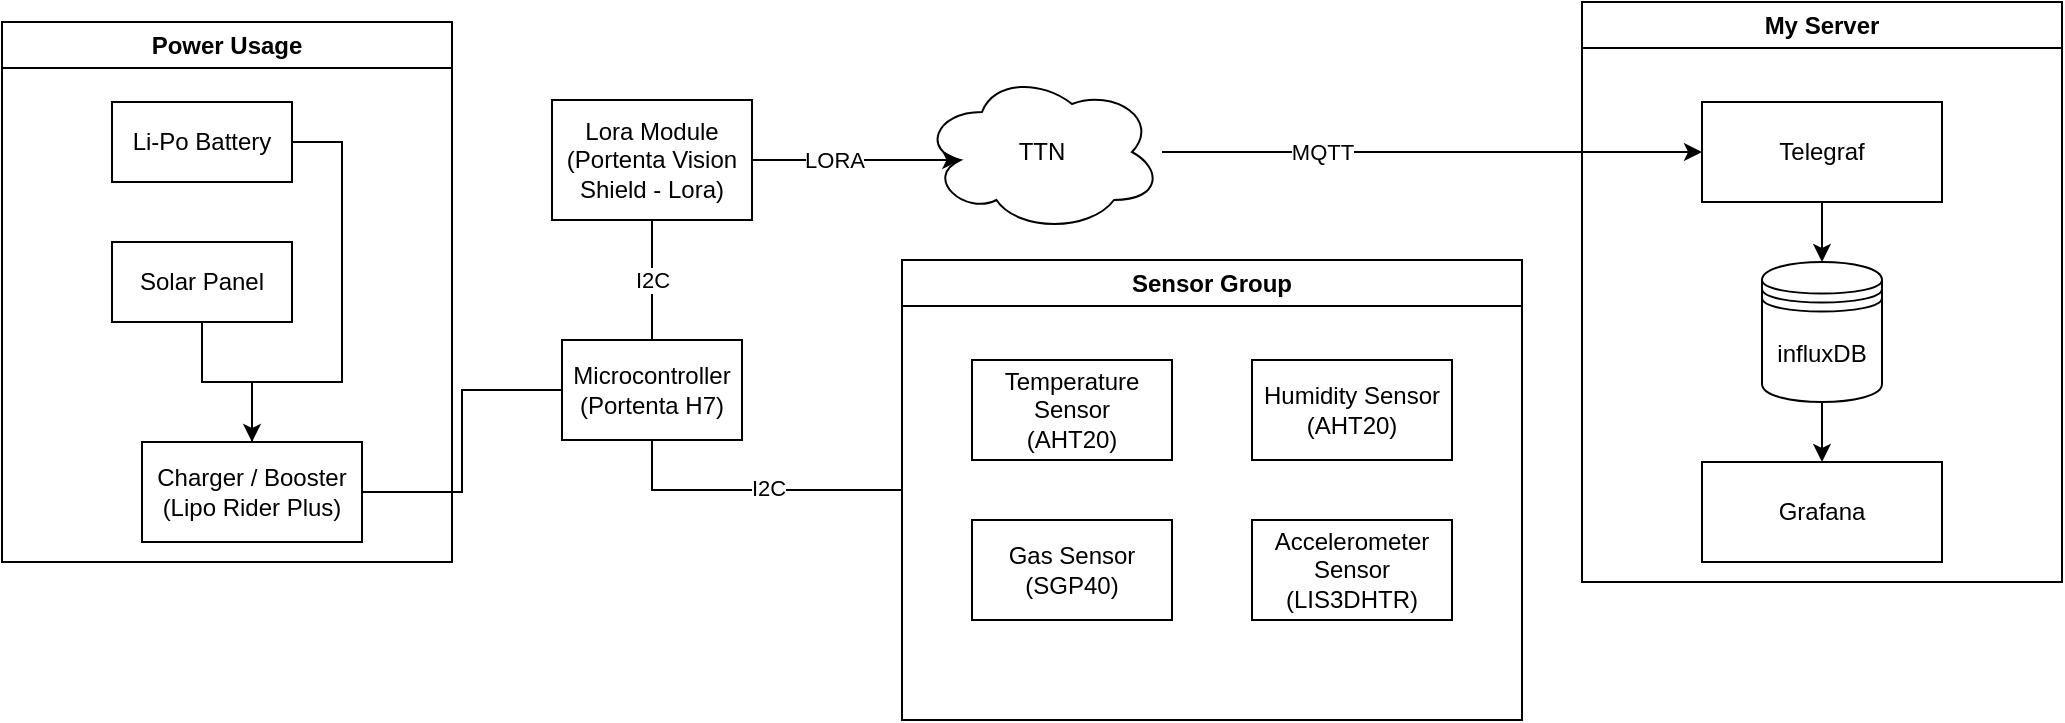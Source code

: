 <mxfile version="26.2.2">
  <diagram name="Página-1" id="B3FKdtHm93B9rexC4VjD">
    <mxGraphModel dx="1412" dy="1994" grid="1" gridSize="10" guides="1" tooltips="1" connect="1" arrows="1" fold="1" page="1" pageScale="1" pageWidth="827" pageHeight="1169" math="0" shadow="0">
      <root>
        <mxCell id="0" />
        <mxCell id="1" parent="0" />
        <mxCell id="ruwKu6qkfZP39pcEH6fN-24" style="edgeStyle=orthogonalEdgeStyle;rounded=0;orthogonalLoop=1;jettySize=auto;html=1;endArrow=none;startFill=0;" parent="1" source="ruwKu6qkfZP39pcEH6fN-1" target="ruwKu6qkfZP39pcEH6fN-23" edge="1">
          <mxGeometry relative="1" as="geometry" />
        </mxCell>
        <mxCell id="ruwKu6qkfZP39pcEH6fN-25" value="I2C" style="edgeLabel;html=1;align=center;verticalAlign=middle;resizable=0;points=[];" parent="ruwKu6qkfZP39pcEH6fN-24" vertex="1" connectable="0">
          <mxGeometry x="0.011" relative="1" as="geometry">
            <mxPoint as="offset" />
          </mxGeometry>
        </mxCell>
        <mxCell id="ruwKu6qkfZP39pcEH6fN-1" value="Microcontroller&lt;div&gt;(Portenta H7)&lt;/div&gt;" style="rounded=0;whiteSpace=wrap;html=1;" parent="1" vertex="1">
          <mxGeometry x="280" y="160" width="90" height="50" as="geometry" />
        </mxCell>
        <mxCell id="ruwKu6qkfZP39pcEH6fN-11" style="edgeStyle=orthogonalEdgeStyle;rounded=0;orthogonalLoop=1;jettySize=auto;html=1;entryX=0.5;entryY=1;entryDx=0;entryDy=0;endArrow=none;startFill=0;exitX=0;exitY=0.5;exitDx=0;exitDy=0;" parent="1" source="VuKC-oQQ4Q0P8t1NDrwS-15" target="ruwKu6qkfZP39pcEH6fN-1" edge="1">
          <mxGeometry relative="1" as="geometry">
            <mxPoint x="460" y="230" as="sourcePoint" />
          </mxGeometry>
        </mxCell>
        <mxCell id="ruwKu6qkfZP39pcEH6fN-12" value="I2C" style="edgeLabel;html=1;align=center;verticalAlign=middle;resizable=0;points=[];" parent="ruwKu6qkfZP39pcEH6fN-11" vertex="1" connectable="0">
          <mxGeometry x="0.225" y="-1" relative="1" as="geometry">
            <mxPoint x="25" as="offset" />
          </mxGeometry>
        </mxCell>
        <mxCell id="ruwKu6qkfZP39pcEH6fN-14" style="edgeStyle=orthogonalEdgeStyle;rounded=0;orthogonalLoop=1;jettySize=auto;html=1;entryX=0;entryY=0.5;entryDx=0;entryDy=0;endArrow=none;startFill=0;" parent="1" source="ruwKu6qkfZP39pcEH6fN-13" target="ruwKu6qkfZP39pcEH6fN-1" edge="1">
          <mxGeometry relative="1" as="geometry" />
        </mxCell>
        <mxCell id="ruwKu6qkfZP39pcEH6fN-23" value="Lora Module (Portenta Vision Shield - Lora)" style="rounded=0;whiteSpace=wrap;html=1;" parent="1" vertex="1">
          <mxGeometry x="275" y="40" width="100" height="60" as="geometry" />
        </mxCell>
        <mxCell id="VuKC-oQQ4Q0P8t1NDrwS-11" style="edgeStyle=orthogonalEdgeStyle;rounded=0;orthogonalLoop=1;jettySize=auto;html=1;" parent="1" source="VuKC-oQQ4Q0P8t1NDrwS-1" target="VuKC-oQQ4Q0P8t1NDrwS-9" edge="1">
          <mxGeometry relative="1" as="geometry" />
        </mxCell>
        <mxCell id="VuKC-oQQ4Q0P8t1NDrwS-12" value="MQTT" style="edgeLabel;html=1;align=center;verticalAlign=middle;resizable=0;points=[];" parent="VuKC-oQQ4Q0P8t1NDrwS-11" vertex="1" connectable="0">
          <mxGeometry x="-0.459" y="-3" relative="1" as="geometry">
            <mxPoint x="7" y="-3" as="offset" />
          </mxGeometry>
        </mxCell>
        <mxCell id="VuKC-oQQ4Q0P8t1NDrwS-1" value="TTN" style="ellipse;shape=cloud;whiteSpace=wrap;html=1;" parent="1" vertex="1">
          <mxGeometry x="460" y="26" width="120" height="80" as="geometry" />
        </mxCell>
        <mxCell id="VuKC-oQQ4Q0P8t1NDrwS-2" style="edgeStyle=orthogonalEdgeStyle;rounded=0;orthogonalLoop=1;jettySize=auto;html=1;entryX=0.16;entryY=0.55;entryDx=0;entryDy=0;entryPerimeter=0;exitX=1;exitY=0.5;exitDx=0;exitDy=0;" parent="1" source="ruwKu6qkfZP39pcEH6fN-23" target="VuKC-oQQ4Q0P8t1NDrwS-1" edge="1">
          <mxGeometry relative="1" as="geometry" />
        </mxCell>
        <mxCell id="VuKC-oQQ4Q0P8t1NDrwS-3" value="LORA" style="edgeLabel;html=1;align=center;verticalAlign=middle;resizable=0;points=[];" parent="VuKC-oQQ4Q0P8t1NDrwS-2" vertex="1" connectable="0">
          <mxGeometry x="-0.22" y="-1" relative="1" as="geometry">
            <mxPoint y="-1" as="offset" />
          </mxGeometry>
        </mxCell>
        <mxCell id="VuKC-oQQ4Q0P8t1NDrwS-6" value="My Server" style="swimlane;whiteSpace=wrap;html=1;startSize=23;" parent="1" vertex="1">
          <mxGeometry x="790" y="-9" width="240" height="290" as="geometry">
            <mxRectangle x="530" y="320" width="140" height="30" as="alternateBounds" />
          </mxGeometry>
        </mxCell>
        <mxCell id="VuKC-oQQ4Q0P8t1NDrwS-8" style="edgeStyle=orthogonalEdgeStyle;rounded=0;orthogonalLoop=1;jettySize=auto;html=1;entryX=0.5;entryY=0;entryDx=0;entryDy=0;" parent="VuKC-oQQ4Q0P8t1NDrwS-6" source="VuKC-oQQ4Q0P8t1NDrwS-5" target="VuKC-oQQ4Q0P8t1NDrwS-7" edge="1">
          <mxGeometry relative="1" as="geometry" />
        </mxCell>
        <mxCell id="VuKC-oQQ4Q0P8t1NDrwS-5" value="influxDB" style="shape=datastore;whiteSpace=wrap;html=1;" parent="VuKC-oQQ4Q0P8t1NDrwS-6" vertex="1">
          <mxGeometry x="90" y="130" width="60" height="70" as="geometry" />
        </mxCell>
        <mxCell id="VuKC-oQQ4Q0P8t1NDrwS-7" value="Grafana" style="rounded=0;whiteSpace=wrap;html=1;" parent="VuKC-oQQ4Q0P8t1NDrwS-6" vertex="1">
          <mxGeometry x="60" y="230" width="120" height="50" as="geometry" />
        </mxCell>
        <mxCell id="VuKC-oQQ4Q0P8t1NDrwS-10" style="edgeStyle=orthogonalEdgeStyle;rounded=0;orthogonalLoop=1;jettySize=auto;html=1;" parent="VuKC-oQQ4Q0P8t1NDrwS-6" source="VuKC-oQQ4Q0P8t1NDrwS-9" target="VuKC-oQQ4Q0P8t1NDrwS-5" edge="1">
          <mxGeometry relative="1" as="geometry" />
        </mxCell>
        <mxCell id="VuKC-oQQ4Q0P8t1NDrwS-9" value="Telegraf" style="rounded=0;whiteSpace=wrap;html=1;" parent="VuKC-oQQ4Q0P8t1NDrwS-6" vertex="1">
          <mxGeometry x="60" y="50" width="120" height="50" as="geometry" />
        </mxCell>
        <mxCell id="VuKC-oQQ4Q0P8t1NDrwS-15" value="Sensor Group" style="swimlane;whiteSpace=wrap;html=1;" parent="1" vertex="1">
          <mxGeometry x="450" y="120" width="310" height="230" as="geometry">
            <mxRectangle x="180" y="330" width="120" height="30" as="alternateBounds" />
          </mxGeometry>
        </mxCell>
        <mxCell id="ruwKu6qkfZP39pcEH6fN-5" value="Accelerometer Sensor&lt;div&gt;(LIS3DHTR)&lt;/div&gt;" style="rounded=0;whiteSpace=wrap;html=1;" parent="VuKC-oQQ4Q0P8t1NDrwS-15" vertex="1">
          <mxGeometry x="175" y="130" width="100" height="50" as="geometry" />
        </mxCell>
        <mxCell id="ruwKu6qkfZP39pcEH6fN-3" value="Humidity Sensor&lt;div&gt;(AHT20)&lt;/div&gt;" style="rounded=0;whiteSpace=wrap;html=1;" parent="VuKC-oQQ4Q0P8t1NDrwS-15" vertex="1">
          <mxGeometry x="175" y="50" width="100" height="50" as="geometry" />
        </mxCell>
        <mxCell id="ruwKu6qkfZP39pcEH6fN-2" value="Temperature Sensor&lt;div&gt;(AHT20)&lt;/div&gt;" style="rounded=0;whiteSpace=wrap;html=1;" parent="VuKC-oQQ4Q0P8t1NDrwS-15" vertex="1">
          <mxGeometry x="35" y="50" width="100" height="50" as="geometry" />
        </mxCell>
        <mxCell id="ruwKu6qkfZP39pcEH6fN-4" value="Gas Sensor&lt;div&gt;(SGP40)&lt;/div&gt;" style="rounded=0;whiteSpace=wrap;html=1;" parent="VuKC-oQQ4Q0P8t1NDrwS-15" vertex="1">
          <mxGeometry x="35" y="130" width="100" height="50" as="geometry" />
        </mxCell>
        <mxCell id="VuKC-oQQ4Q0P8t1NDrwS-21" value="Power Usage" style="swimlane;whiteSpace=wrap;html=1;" parent="1" vertex="1">
          <mxGeometry y="1" width="225" height="270" as="geometry">
            <mxRectangle x="35" y="10" width="110" height="30" as="alternateBounds" />
          </mxGeometry>
        </mxCell>
        <mxCell id="ruwKu6qkfZP39pcEH6fN-13" value="Charger / Booster (Lipo Rider Plus)" style="rounded=0;whiteSpace=wrap;html=1;" parent="VuKC-oQQ4Q0P8t1NDrwS-21" vertex="1">
          <mxGeometry x="70" y="210" width="110" height="50" as="geometry" />
        </mxCell>
        <mxCell id="ruwKu6qkfZP39pcEH6fN-15" value="Solar Panel" style="rounded=0;whiteSpace=wrap;html=1;" parent="VuKC-oQQ4Q0P8t1NDrwS-21" vertex="1">
          <mxGeometry x="55" y="110" width="90" height="40" as="geometry" />
        </mxCell>
        <mxCell id="ruwKu6qkfZP39pcEH6fN-21" style="edgeStyle=orthogonalEdgeStyle;rounded=0;orthogonalLoop=1;jettySize=auto;html=1;" parent="VuKC-oQQ4Q0P8t1NDrwS-21" source="ruwKu6qkfZP39pcEH6fN-15" target="ruwKu6qkfZP39pcEH6fN-13" edge="1">
          <mxGeometry relative="1" as="geometry" />
        </mxCell>
        <mxCell id="ruwKu6qkfZP39pcEH6fN-16" value="Li-Po Battery" style="rounded=0;whiteSpace=wrap;html=1;" parent="VuKC-oQQ4Q0P8t1NDrwS-21" vertex="1">
          <mxGeometry x="55" y="40" width="90" height="40" as="geometry" />
        </mxCell>
        <mxCell id="ruwKu6qkfZP39pcEH6fN-22" style="edgeStyle=orthogonalEdgeStyle;rounded=0;orthogonalLoop=1;jettySize=auto;html=1;entryX=0.545;entryY=0;entryDx=0;entryDy=0;entryPerimeter=0;endArrow=none;startFill=0;" parent="VuKC-oQQ4Q0P8t1NDrwS-21" source="ruwKu6qkfZP39pcEH6fN-16" target="ruwKu6qkfZP39pcEH6fN-13" edge="1">
          <mxGeometry relative="1" as="geometry">
            <Array as="points">
              <mxPoint x="170" y="60" />
              <mxPoint x="170" y="180" />
              <mxPoint x="125" y="180" />
              <mxPoint x="125" y="210" />
            </Array>
          </mxGeometry>
        </mxCell>
      </root>
    </mxGraphModel>
  </diagram>
</mxfile>
